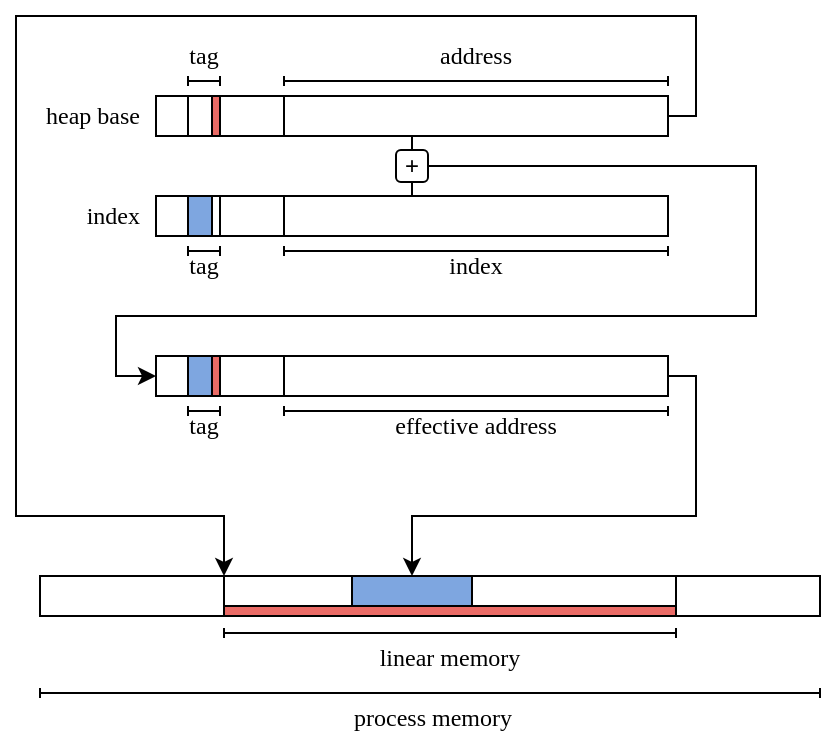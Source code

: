 <mxfile version="22.1.16" type="device">
  <diagram name="Page-1" id="0fBU3942oDFJaHUNwFLl">
    <mxGraphModel dx="796" dy="714" grid="1" gridSize="10" guides="1" tooltips="1" connect="1" arrows="1" fold="1" page="1" pageScale="1" pageWidth="850" pageHeight="1100" math="0" shadow="0">
      <root>
        <mxCell id="0" />
        <mxCell id="1" parent="0" />
        <mxCell id="Ajprw_6TCzCYRHTClh9k-51" style="edgeStyle=orthogonalEdgeStyle;rounded=0;orthogonalLoop=1;jettySize=auto;html=1;entryX=0;entryY=0;entryDx=0;entryDy=0;" parent="1" source="Ajprw_6TCzCYRHTClh9k-1" target="Ajprw_6TCzCYRHTClh9k-49" edge="1">
          <mxGeometry relative="1" as="geometry">
            <Array as="points">
              <mxPoint x="438" y="330" />
              <mxPoint x="438" y="280" />
              <mxPoint x="98" y="280" />
              <mxPoint x="98" y="530" />
              <mxPoint x="202" y="530" />
            </Array>
          </mxGeometry>
        </mxCell>
        <mxCell id="Ajprw_6TCzCYRHTClh9k-1" value="" style="rounded=0;whiteSpace=wrap;html=1;" parent="1" vertex="1">
          <mxGeometry x="168" y="320" width="256" height="20" as="geometry" />
        </mxCell>
        <mxCell id="Ajprw_6TCzCYRHTClh9k-2" value="heap base" style="text;html=1;strokeColor=none;fillColor=none;align=right;verticalAlign=middle;whiteSpace=wrap;rounded=0;fontFamily=Latin Modern;" parent="1" vertex="1">
          <mxGeometry x="102" y="315" width="60" height="30" as="geometry" />
        </mxCell>
        <mxCell id="Ajprw_6TCzCYRHTClh9k-3" value="" style="rounded=0;whiteSpace=wrap;html=1;" parent="1" vertex="1">
          <mxGeometry x="184" y="320" width="12" height="20" as="geometry" />
        </mxCell>
        <mxCell id="Ajprw_6TCzCYRHTClh9k-5" value="" style="rounded=0;whiteSpace=wrap;html=1;fillColor=#EA6B66;strokeColor=#000000;fillStyle=solid;" parent="1" vertex="1">
          <mxGeometry x="196" y="320" width="4" height="20" as="geometry" />
        </mxCell>
        <mxCell id="Ajprw_6TCzCYRHTClh9k-6" value="" style="rounded=0;whiteSpace=wrap;html=1;" parent="1" vertex="1">
          <mxGeometry x="232" y="320" width="192" height="20" as="geometry" />
        </mxCell>
        <mxCell id="Ajprw_6TCzCYRHTClh9k-8" value="" style="shape=crossbar;whiteSpace=wrap;html=1;rounded=1;" parent="1" vertex="1">
          <mxGeometry x="232" y="310" width="192" height="5" as="geometry" />
        </mxCell>
        <mxCell id="Ajprw_6TCzCYRHTClh9k-9" value="" style="shape=crossbar;whiteSpace=wrap;html=1;rounded=1;" parent="1" vertex="1">
          <mxGeometry x="184" y="310" width="16" height="5" as="geometry" />
        </mxCell>
        <mxCell id="Ajprw_6TCzCYRHTClh9k-10" value="address" style="text;html=1;strokeColor=none;fillColor=none;align=center;verticalAlign=middle;whiteSpace=wrap;rounded=0;fontFamily=Latin Modern;" parent="1" vertex="1">
          <mxGeometry x="298" y="285" width="60" height="30" as="geometry" />
        </mxCell>
        <mxCell id="Ajprw_6TCzCYRHTClh9k-11" value="tag" style="text;html=1;strokeColor=none;fillColor=none;align=center;verticalAlign=middle;whiteSpace=wrap;rounded=0;fontFamily=Latin Modern;" parent="1" vertex="1">
          <mxGeometry x="162" y="285" width="60" height="30" as="geometry" />
        </mxCell>
        <mxCell id="Ajprw_6TCzCYRHTClh9k-12" value="" style="rounded=0;whiteSpace=wrap;html=1;" parent="1" vertex="1">
          <mxGeometry x="168" y="370" width="256" height="20" as="geometry" />
        </mxCell>
        <mxCell id="Ajprw_6TCzCYRHTClh9k-13" value="index" style="text;html=1;strokeColor=none;fillColor=none;align=right;verticalAlign=middle;whiteSpace=wrap;rounded=0;fontFamily=Latin Modern;" parent="1" vertex="1">
          <mxGeometry x="102" y="365" width="60" height="30" as="geometry" />
        </mxCell>
        <mxCell id="Ajprw_6TCzCYRHTClh9k-14" value="" style="rounded=0;whiteSpace=wrap;html=1;fillColor=#7EA6E0;strokeColor=#000000;fillStyle=solid;" parent="1" vertex="1">
          <mxGeometry x="184" y="370" width="12" height="20" as="geometry" />
        </mxCell>
        <mxCell id="Ajprw_6TCzCYRHTClh9k-15" value="" style="rounded=0;whiteSpace=wrap;html=1;" parent="1" vertex="1">
          <mxGeometry x="196" y="370" width="4" height="20" as="geometry" />
        </mxCell>
        <mxCell id="Ajprw_6TCzCYRHTClh9k-16" value="" style="rounded=0;whiteSpace=wrap;html=1;" parent="1" vertex="1">
          <mxGeometry x="232" y="370" width="192" height="20" as="geometry" />
        </mxCell>
        <mxCell id="Ajprw_6TCzCYRHTClh9k-17" value="" style="shape=crossbar;whiteSpace=wrap;html=1;rounded=1;" parent="1" vertex="1">
          <mxGeometry x="232" y="395" width="192" height="5" as="geometry" />
        </mxCell>
        <mxCell id="Ajprw_6TCzCYRHTClh9k-18" value="" style="shape=crossbar;whiteSpace=wrap;html=1;rounded=1;" parent="1" vertex="1">
          <mxGeometry x="184" y="395" width="16" height="5" as="geometry" />
        </mxCell>
        <mxCell id="Ajprw_6TCzCYRHTClh9k-19" value="index" style="text;html=1;strokeColor=none;fillColor=none;align=center;verticalAlign=middle;whiteSpace=wrap;rounded=0;fontFamily=Latin Modern;" parent="1" vertex="1">
          <mxGeometry x="298" y="390" width="60" height="30" as="geometry" />
        </mxCell>
        <mxCell id="Ajprw_6TCzCYRHTClh9k-20" value="tag" style="text;html=1;strokeColor=none;fillColor=none;align=center;verticalAlign=middle;whiteSpace=wrap;rounded=0;fontFamily=Latin Modern;" parent="1" vertex="1">
          <mxGeometry x="162" y="390" width="60" height="30" as="geometry" />
        </mxCell>
        <mxCell id="DnTZZTbxFjuXql46bozX-1" style="edgeStyle=orthogonalEdgeStyle;rounded=0;orthogonalLoop=1;jettySize=auto;html=1;" edge="1" parent="1" source="Ajprw_6TCzCYRHTClh9k-21" target="Ajprw_6TCzCYRHTClh9k-48">
          <mxGeometry relative="1" as="geometry">
            <Array as="points">
              <mxPoint x="438" y="460" />
              <mxPoint x="438" y="530" />
              <mxPoint x="296" y="530" />
            </Array>
          </mxGeometry>
        </mxCell>
        <mxCell id="Ajprw_6TCzCYRHTClh9k-21" value="" style="rounded=0;whiteSpace=wrap;html=1;" parent="1" vertex="1">
          <mxGeometry x="168" y="450" width="256" height="20" as="geometry" />
        </mxCell>
        <mxCell id="Ajprw_6TCzCYRHTClh9k-22" value="" style="rounded=0;whiteSpace=wrap;html=1;fillColor=#7EA6E0;strokeColor=#000000;fillStyle=solid;" parent="1" vertex="1">
          <mxGeometry x="184" y="450" width="12" height="20" as="geometry" />
        </mxCell>
        <mxCell id="Ajprw_6TCzCYRHTClh9k-24" value="" style="rounded=0;whiteSpace=wrap;html=1;" parent="1" vertex="1">
          <mxGeometry x="232" y="450" width="192" height="20" as="geometry" />
        </mxCell>
        <mxCell id="Ajprw_6TCzCYRHTClh9k-25" value="" style="shape=crossbar;whiteSpace=wrap;html=1;rounded=1;" parent="1" vertex="1">
          <mxGeometry x="232" y="475" width="192" height="5" as="geometry" />
        </mxCell>
        <mxCell id="Ajprw_6TCzCYRHTClh9k-26" value="" style="shape=crossbar;whiteSpace=wrap;html=1;rounded=1;" parent="1" vertex="1">
          <mxGeometry x="184" y="475" width="16" height="5" as="geometry" />
        </mxCell>
        <mxCell id="Ajprw_6TCzCYRHTClh9k-27" value="effective address" style="text;html=1;strokeColor=none;fillColor=none;align=center;verticalAlign=middle;whiteSpace=wrap;rounded=0;fontFamily=Latin Modern;" parent="1" vertex="1">
          <mxGeometry x="276" y="470" width="104" height="30" as="geometry" />
        </mxCell>
        <mxCell id="Ajprw_6TCzCYRHTClh9k-28" value="tag" style="text;html=1;strokeColor=none;fillColor=none;align=center;verticalAlign=middle;whiteSpace=wrap;rounded=0;fontFamily=Latin Modern;" parent="1" vertex="1">
          <mxGeometry x="162" y="470" width="60" height="30" as="geometry" />
        </mxCell>
        <mxCell id="Ajprw_6TCzCYRHTClh9k-32" value="" style="rounded=0;whiteSpace=wrap;html=1;fillColor=#EA6B66;strokeColor=#000000;fillStyle=solid;" parent="1" vertex="1">
          <mxGeometry x="196" y="450" width="4" height="20" as="geometry" />
        </mxCell>
        <mxCell id="Ajprw_6TCzCYRHTClh9k-37" style="edgeStyle=orthogonalEdgeStyle;rounded=0;orthogonalLoop=1;jettySize=auto;html=1;entryX=0;entryY=0.5;entryDx=0;entryDy=0;" parent="1" source="Ajprw_6TCzCYRHTClh9k-35" target="Ajprw_6TCzCYRHTClh9k-21" edge="1">
          <mxGeometry relative="1" as="geometry">
            <Array as="points">
              <mxPoint x="468" y="355" />
              <mxPoint x="468" y="430" />
              <mxPoint x="148" y="430" />
              <mxPoint x="148" y="460" />
            </Array>
          </mxGeometry>
        </mxCell>
        <mxCell id="Ajprw_6TCzCYRHTClh9k-38" style="edgeStyle=orthogonalEdgeStyle;rounded=0;orthogonalLoop=1;jettySize=auto;html=1;exitX=0.5;exitY=1;exitDx=0;exitDy=0;entryX=0.5;entryY=0;entryDx=0;entryDy=0;endArrow=none;endFill=0;" parent="1" source="Ajprw_6TCzCYRHTClh9k-35" target="Ajprw_6TCzCYRHTClh9k-12" edge="1">
          <mxGeometry relative="1" as="geometry" />
        </mxCell>
        <mxCell id="Ajprw_6TCzCYRHTClh9k-39" style="edgeStyle=orthogonalEdgeStyle;rounded=0;orthogonalLoop=1;jettySize=auto;html=1;exitX=0.5;exitY=0;exitDx=0;exitDy=0;entryX=0.5;entryY=1;entryDx=0;entryDy=0;endArrow=none;endFill=0;" parent="1" source="Ajprw_6TCzCYRHTClh9k-35" target="Ajprw_6TCzCYRHTClh9k-1" edge="1">
          <mxGeometry relative="1" as="geometry" />
        </mxCell>
        <mxCell id="Ajprw_6TCzCYRHTClh9k-35" value="+" style="rounded=1;whiteSpace=wrap;html=1;verticalAlign=middle;" parent="1" vertex="1">
          <mxGeometry x="288" y="347" width="16" height="16" as="geometry" />
        </mxCell>
        <mxCell id="Ajprw_6TCzCYRHTClh9k-40" value="" style="rounded=0;whiteSpace=wrap;html=1;" parent="1" vertex="1">
          <mxGeometry x="110" y="560" width="390" height="20" as="geometry" />
        </mxCell>
        <mxCell id="Ajprw_6TCzCYRHTClh9k-41" value="process memory" style="text;html=1;strokeColor=none;fillColor=none;align=right;verticalAlign=middle;whiteSpace=wrap;rounded=0;fontFamily=Latin Modern;" parent="1" vertex="1">
          <mxGeometry x="244" y="616" width="104" height="30" as="geometry" />
        </mxCell>
        <mxCell id="Ajprw_6TCzCYRHTClh9k-42" value="" style="rounded=0;whiteSpace=wrap;html=1;fillColor=#EA6B66;" parent="1" vertex="1">
          <mxGeometry x="202" y="575" width="226" height="5" as="geometry" />
        </mxCell>
        <mxCell id="Ajprw_6TCzCYRHTClh9k-43" value="" style="shape=crossbar;whiteSpace=wrap;html=1;rounded=1;" parent="1" vertex="1">
          <mxGeometry x="202" y="586" width="226" height="5" as="geometry" />
        </mxCell>
        <mxCell id="Ajprw_6TCzCYRHTClh9k-44" value="linear memory" style="text;html=1;strokeColor=none;fillColor=none;align=center;verticalAlign=middle;whiteSpace=wrap;rounded=0;fontFamily=Latin Modern;" parent="1" vertex="1">
          <mxGeometry x="263" y="586" width="104" height="30" as="geometry" />
        </mxCell>
        <mxCell id="Ajprw_6TCzCYRHTClh9k-49" value="" style="rounded=0;whiteSpace=wrap;html=1;" parent="1" vertex="1">
          <mxGeometry x="202" y="560" width="226" height="15" as="geometry" />
        </mxCell>
        <mxCell id="Ajprw_6TCzCYRHTClh9k-48" value="" style="rounded=0;whiteSpace=wrap;html=1;fillColor=#7EA6E0;" parent="1" vertex="1">
          <mxGeometry x="266" y="560" width="60" height="15" as="geometry" />
        </mxCell>
        <mxCell id="DnTZZTbxFjuXql46bozX-2" value="" style="shape=crossbar;whiteSpace=wrap;html=1;rounded=1;" vertex="1" parent="1">
          <mxGeometry x="110" y="616" width="390" height="5" as="geometry" />
        </mxCell>
      </root>
    </mxGraphModel>
  </diagram>
</mxfile>
